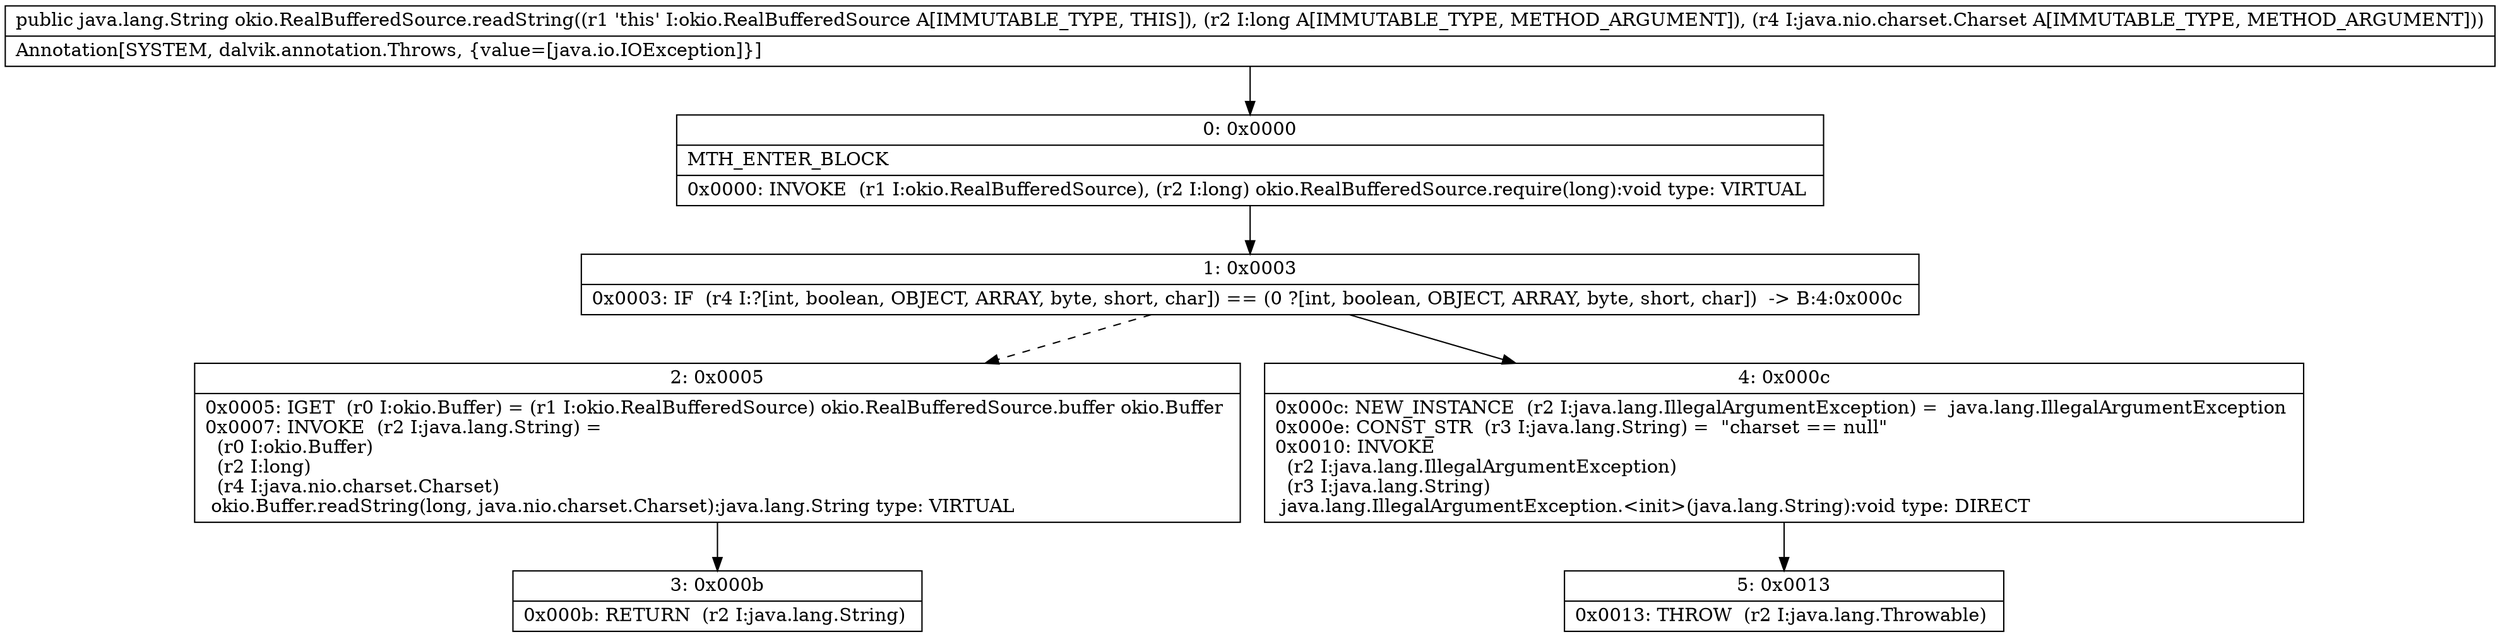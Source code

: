 digraph "CFG forokio.RealBufferedSource.readString(JLjava\/nio\/charset\/Charset;)Ljava\/lang\/String;" {
Node_0 [shape=record,label="{0\:\ 0x0000|MTH_ENTER_BLOCK\l|0x0000: INVOKE  (r1 I:okio.RealBufferedSource), (r2 I:long) okio.RealBufferedSource.require(long):void type: VIRTUAL \l}"];
Node_1 [shape=record,label="{1\:\ 0x0003|0x0003: IF  (r4 I:?[int, boolean, OBJECT, ARRAY, byte, short, char]) == (0 ?[int, boolean, OBJECT, ARRAY, byte, short, char])  \-\> B:4:0x000c \l}"];
Node_2 [shape=record,label="{2\:\ 0x0005|0x0005: IGET  (r0 I:okio.Buffer) = (r1 I:okio.RealBufferedSource) okio.RealBufferedSource.buffer okio.Buffer \l0x0007: INVOKE  (r2 I:java.lang.String) = \l  (r0 I:okio.Buffer)\l  (r2 I:long)\l  (r4 I:java.nio.charset.Charset)\l okio.Buffer.readString(long, java.nio.charset.Charset):java.lang.String type: VIRTUAL \l}"];
Node_3 [shape=record,label="{3\:\ 0x000b|0x000b: RETURN  (r2 I:java.lang.String) \l}"];
Node_4 [shape=record,label="{4\:\ 0x000c|0x000c: NEW_INSTANCE  (r2 I:java.lang.IllegalArgumentException) =  java.lang.IllegalArgumentException \l0x000e: CONST_STR  (r3 I:java.lang.String) =  \"charset == null\" \l0x0010: INVOKE  \l  (r2 I:java.lang.IllegalArgumentException)\l  (r3 I:java.lang.String)\l java.lang.IllegalArgumentException.\<init\>(java.lang.String):void type: DIRECT \l}"];
Node_5 [shape=record,label="{5\:\ 0x0013|0x0013: THROW  (r2 I:java.lang.Throwable) \l}"];
MethodNode[shape=record,label="{public java.lang.String okio.RealBufferedSource.readString((r1 'this' I:okio.RealBufferedSource A[IMMUTABLE_TYPE, THIS]), (r2 I:long A[IMMUTABLE_TYPE, METHOD_ARGUMENT]), (r4 I:java.nio.charset.Charset A[IMMUTABLE_TYPE, METHOD_ARGUMENT]))  | Annotation[SYSTEM, dalvik.annotation.Throws, \{value=[java.io.IOException]\}]\l}"];
MethodNode -> Node_0;
Node_0 -> Node_1;
Node_1 -> Node_2[style=dashed];
Node_1 -> Node_4;
Node_2 -> Node_3;
Node_4 -> Node_5;
}

